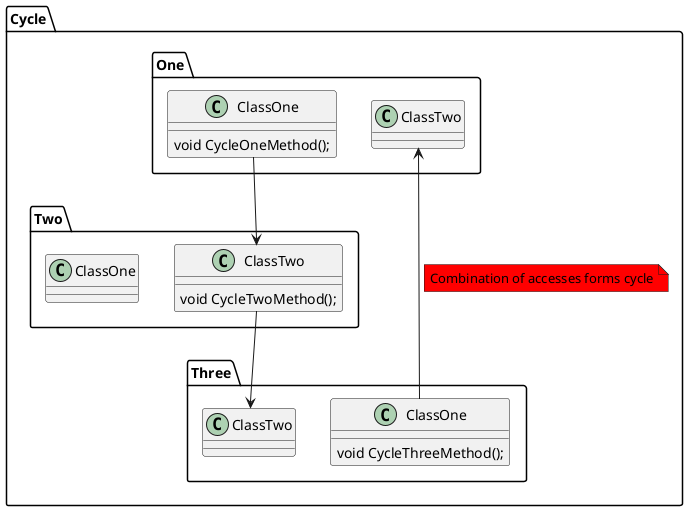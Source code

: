 @startuml
namespace Cycle.One{
    class ClassOne{
        void CycleOneMethod();
    }
    class ClassTwo{
    }
}
Cycle.One.ClassOne --> Cycle.Two.ClassTwo
namespace Cycle.Two{
    class ClassOne{
    }
    class ClassTwo{
        void CycleTwoMethod();
    }
}
Cycle.Two.ClassTwo --> Cycle.Three.ClassTwo
namespace Cycle.Three{
    class ClassOne{
        void CycleThreeMethod();
    }
    class ClassTwo{
    }
}
Cycle.Three.ClassOne --> Cycle.One.ClassTwo
note on link #red 
    Combination of accesses forms cycle
end note
@enduml